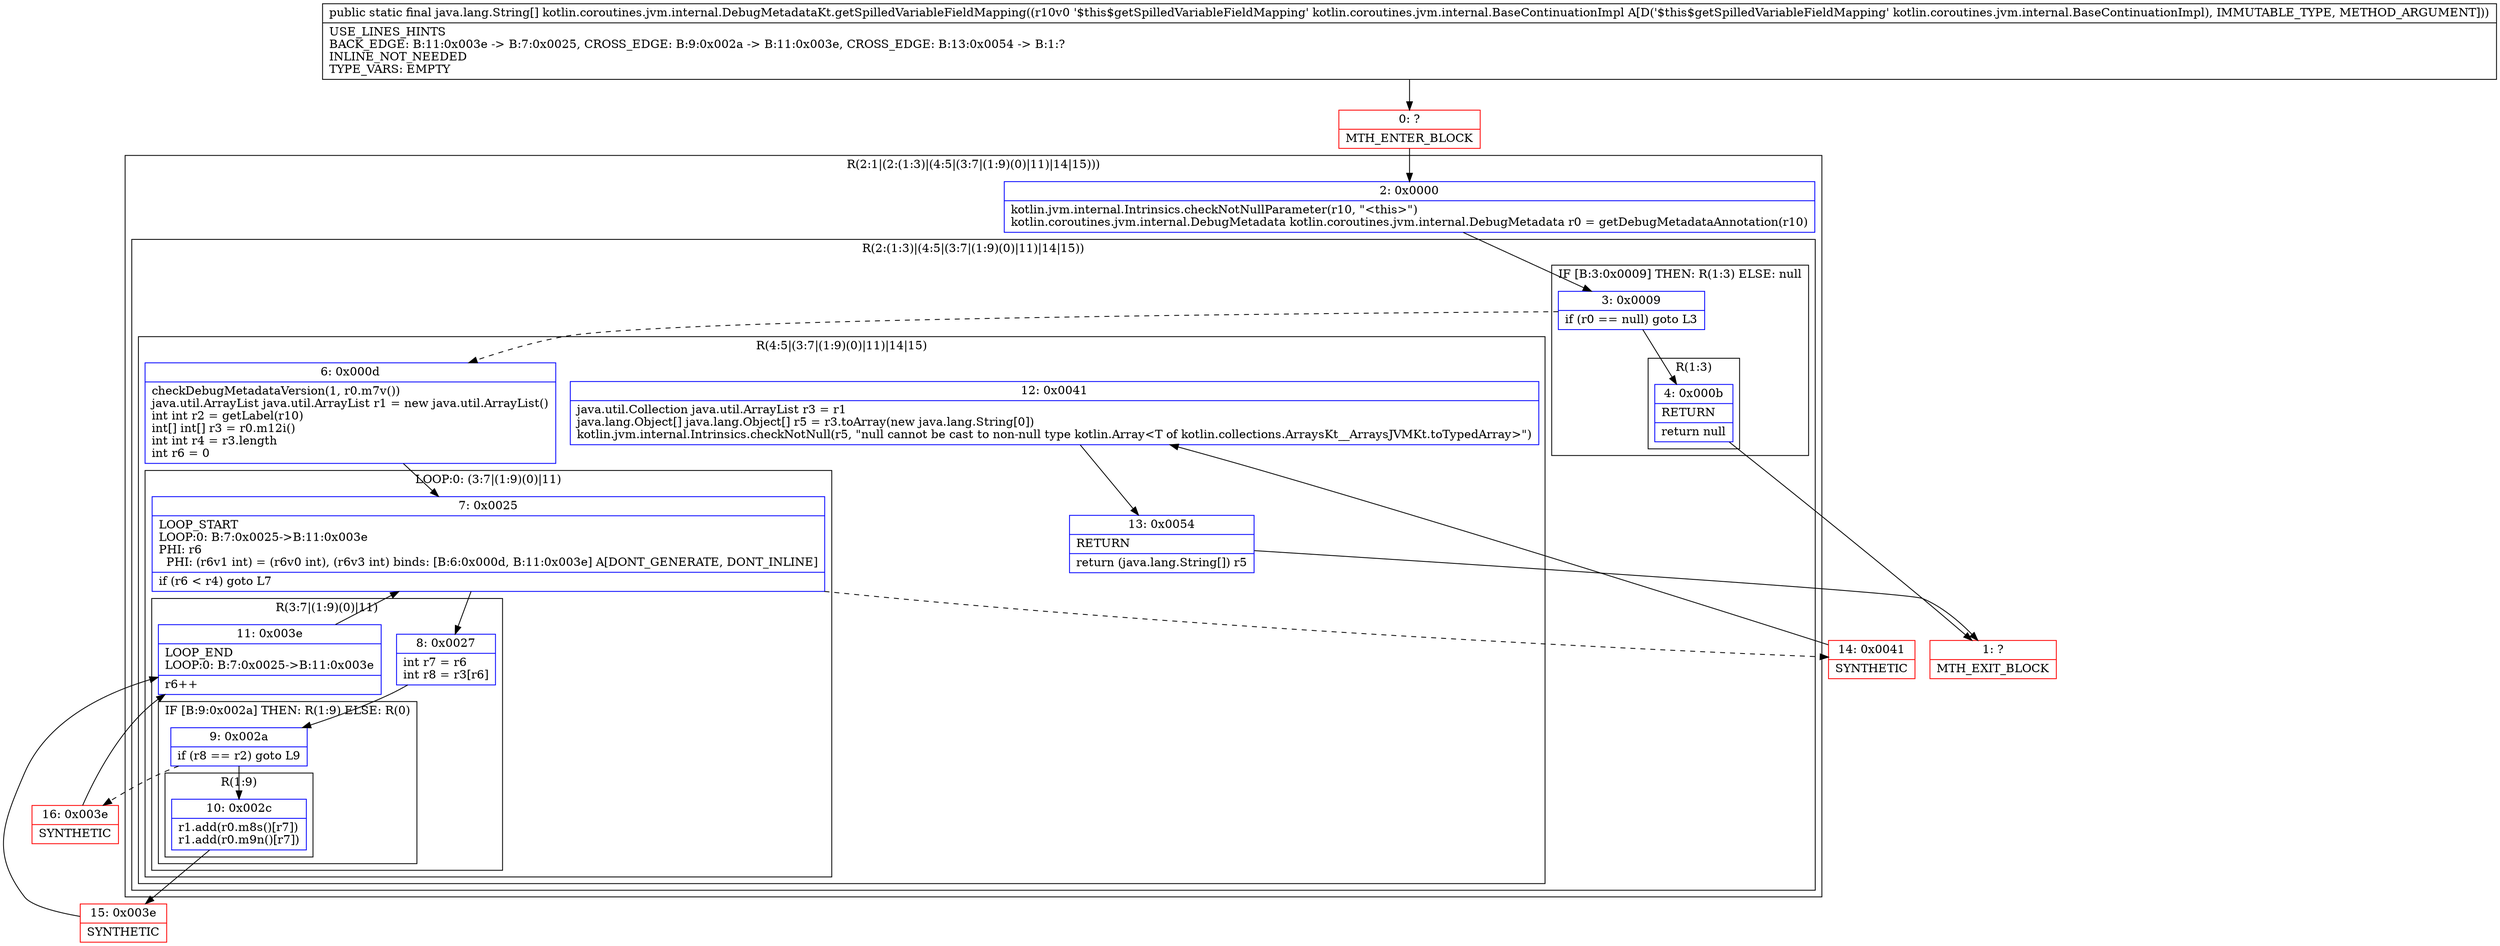 digraph "CFG forkotlin.coroutines.jvm.internal.DebugMetadataKt.getSpilledVariableFieldMapping(Lkotlin\/coroutines\/jvm\/internal\/BaseContinuationImpl;)[Ljava\/lang\/String;" {
subgraph cluster_Region_1729582879 {
label = "R(2:1|(2:(1:3)|(4:5|(3:7|(1:9)(0)|11)|14|15)))";
node [shape=record,color=blue];
Node_2 [shape=record,label="{2\:\ 0x0000|kotlin.jvm.internal.Intrinsics.checkNotNullParameter(r10, \"\<this\>\")\lkotlin.coroutines.jvm.internal.DebugMetadata kotlin.coroutines.jvm.internal.DebugMetadata r0 = getDebugMetadataAnnotation(r10)\l}"];
subgraph cluster_Region_853157521 {
label = "R(2:(1:3)|(4:5|(3:7|(1:9)(0)|11)|14|15))";
node [shape=record,color=blue];
subgraph cluster_IfRegion_993432726 {
label = "IF [B:3:0x0009] THEN: R(1:3) ELSE: null";
node [shape=record,color=blue];
Node_3 [shape=record,label="{3\:\ 0x0009|if (r0 == null) goto L3\l}"];
subgraph cluster_Region_409407179 {
label = "R(1:3)";
node [shape=record,color=blue];
Node_4 [shape=record,label="{4\:\ 0x000b|RETURN\l|return null\l}"];
}
}
subgraph cluster_Region_1746442981 {
label = "R(4:5|(3:7|(1:9)(0)|11)|14|15)";
node [shape=record,color=blue];
Node_6 [shape=record,label="{6\:\ 0x000d|checkDebugMetadataVersion(1, r0.m7v())\ljava.util.ArrayList java.util.ArrayList r1 = new java.util.ArrayList()\lint int r2 = getLabel(r10)\lint[] int[] r3 = r0.m12i()\lint int r4 = r3.length\lint r6 = 0\l}"];
subgraph cluster_LoopRegion_125350582 {
label = "LOOP:0: (3:7|(1:9)(0)|11)";
node [shape=record,color=blue];
Node_7 [shape=record,label="{7\:\ 0x0025|LOOP_START\lLOOP:0: B:7:0x0025\-\>B:11:0x003e\lPHI: r6 \l  PHI: (r6v1 int) = (r6v0 int), (r6v3 int) binds: [B:6:0x000d, B:11:0x003e] A[DONT_GENERATE, DONT_INLINE]\l|if (r6 \< r4) goto L7\l}"];
subgraph cluster_Region_731630226 {
label = "R(3:7|(1:9)(0)|11)";
node [shape=record,color=blue];
Node_8 [shape=record,label="{8\:\ 0x0027|int r7 = r6\lint r8 = r3[r6]\l}"];
subgraph cluster_IfRegion_604403872 {
label = "IF [B:9:0x002a] THEN: R(1:9) ELSE: R(0)";
node [shape=record,color=blue];
Node_9 [shape=record,label="{9\:\ 0x002a|if (r8 == r2) goto L9\l}"];
subgraph cluster_Region_2037671742 {
label = "R(1:9)";
node [shape=record,color=blue];
Node_10 [shape=record,label="{10\:\ 0x002c|r1.add(r0.m8s()[r7])\lr1.add(r0.m9n()[r7])\l}"];
}
subgraph cluster_Region_1641651778 {
label = "R(0)";
node [shape=record,color=blue];
}
}
Node_11 [shape=record,label="{11\:\ 0x003e|LOOP_END\lLOOP:0: B:7:0x0025\-\>B:11:0x003e\l|r6++\l}"];
}
}
Node_12 [shape=record,label="{12\:\ 0x0041|java.util.Collection java.util.ArrayList r3 = r1\ljava.lang.Object[] java.lang.Object[] r5 = r3.toArray(new java.lang.String[0])\lkotlin.jvm.internal.Intrinsics.checkNotNull(r5, \"null cannot be cast to non\-null type kotlin.Array\<T of kotlin.collections.ArraysKt__ArraysJVMKt.toTypedArray\>\")\l}"];
Node_13 [shape=record,label="{13\:\ 0x0054|RETURN\l|return (java.lang.String[]) r5\l}"];
}
}
}
Node_0 [shape=record,color=red,label="{0\:\ ?|MTH_ENTER_BLOCK\l}"];
Node_1 [shape=record,color=red,label="{1\:\ ?|MTH_EXIT_BLOCK\l}"];
Node_15 [shape=record,color=red,label="{15\:\ 0x003e|SYNTHETIC\l}"];
Node_16 [shape=record,color=red,label="{16\:\ 0x003e|SYNTHETIC\l}"];
Node_14 [shape=record,color=red,label="{14\:\ 0x0041|SYNTHETIC\l}"];
MethodNode[shape=record,label="{public static final java.lang.String[] kotlin.coroutines.jvm.internal.DebugMetadataKt.getSpilledVariableFieldMapping((r10v0 '$this$getSpilledVariableFieldMapping' kotlin.coroutines.jvm.internal.BaseContinuationImpl A[D('$this$getSpilledVariableFieldMapping' kotlin.coroutines.jvm.internal.BaseContinuationImpl), IMMUTABLE_TYPE, METHOD_ARGUMENT]))  | USE_LINES_HINTS\lBACK_EDGE: B:11:0x003e \-\> B:7:0x0025, CROSS_EDGE: B:9:0x002a \-\> B:11:0x003e, CROSS_EDGE: B:13:0x0054 \-\> B:1:?\lINLINE_NOT_NEEDED\lTYPE_VARS: EMPTY\l}"];
MethodNode -> Node_0;Node_2 -> Node_3;
Node_3 -> Node_4;
Node_3 -> Node_6[style=dashed];
Node_4 -> Node_1;
Node_6 -> Node_7;
Node_7 -> Node_8;
Node_7 -> Node_14[style=dashed];
Node_8 -> Node_9;
Node_9 -> Node_10;
Node_9 -> Node_16[style=dashed];
Node_10 -> Node_15;
Node_11 -> Node_7;
Node_12 -> Node_13;
Node_13 -> Node_1;
Node_0 -> Node_2;
Node_15 -> Node_11;
Node_16 -> Node_11;
Node_14 -> Node_12;
}

